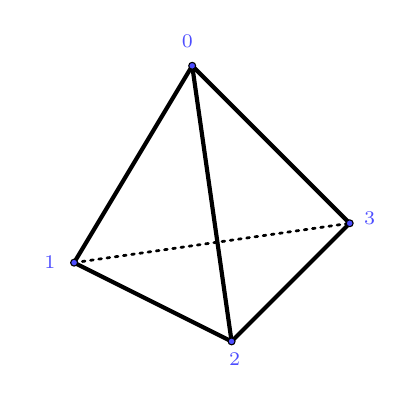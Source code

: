 \definecolor{ududff}{rgb}{0.302,0.302,1}
\begin{tikzpicture}[scale=0.5,line cap=round,line join=round,>=triangle 45,x=1cm,y=1cm]
\draw [line width=1.5pt] (0,0)-- (3,5);
\draw [line width=1.5pt] (7,1)-- (3,5);
\draw [line width=1.5pt] (7,1)-- (4,-2);
\draw [line width=1.5pt] (0,0)-- (4,-2);
\draw [line width=1.5pt] (4,-2)-- (3,5);
\draw [line width=1pt,dotted] (0,0)-- (7,1);
\begin{scriptsize}
\draw [fill=ududff] (0,0) circle (2.5pt);
\draw[color=ududff] (-0.618,0.011) node {1};
\draw [fill=ududff] (3,5) circle (2.5pt);
\draw[color=ududff] (2.88,5.623) node {0};
\draw [fill=ududff] (7,1) circle (2.5pt);
\draw[color=ududff] (7.508,1.128) node {3};
\draw [fill=ududff] (4,-2) circle (2.5pt);
\draw[color=ududff] (4.077,-2.463) node {2};
\end{scriptsize}
\end{tikzpicture}
